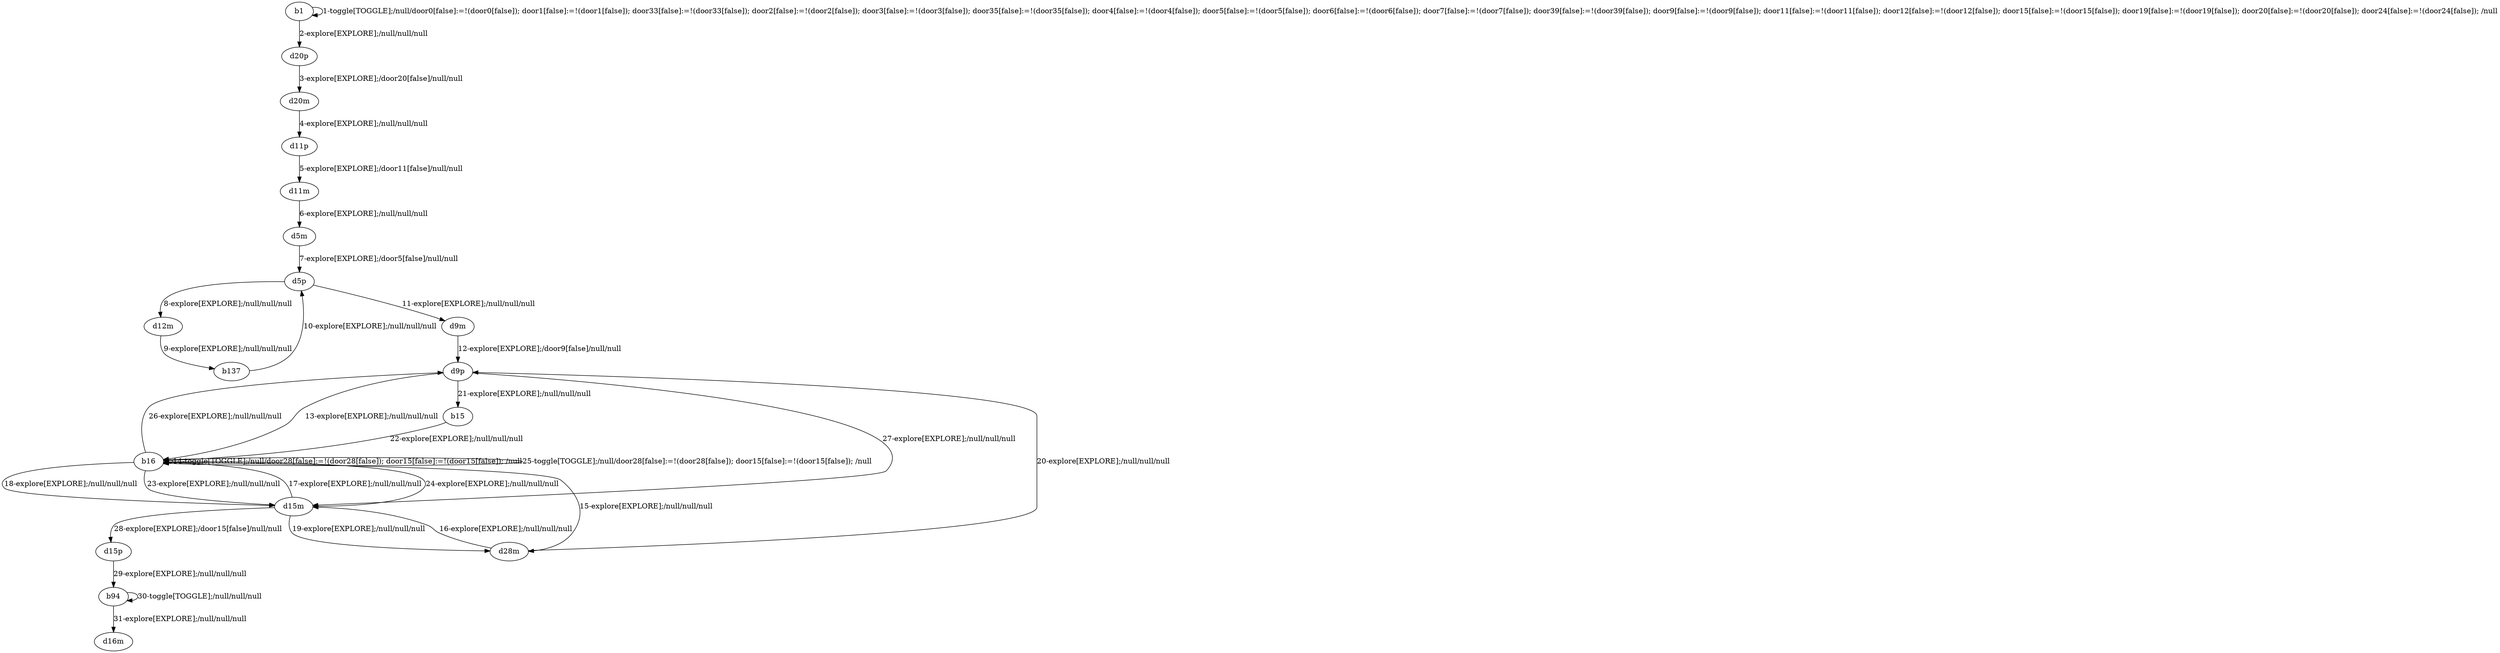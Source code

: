 # Total number of goals covered by this test: 2
# d9p --> d15m
# b94 --> b94

digraph g {
"b1" -> "b1" [label = "1-toggle[TOGGLE];/null/door0[false]:=!(door0[false]); door1[false]:=!(door1[false]); door33[false]:=!(door33[false]); door2[false]:=!(door2[false]); door3[false]:=!(door3[false]); door35[false]:=!(door35[false]); door4[false]:=!(door4[false]); door5[false]:=!(door5[false]); door6[false]:=!(door6[false]); door7[false]:=!(door7[false]); door39[false]:=!(door39[false]); door9[false]:=!(door9[false]); door11[false]:=!(door11[false]); door12[false]:=!(door12[false]); door15[false]:=!(door15[false]); door19[false]:=!(door19[false]); door20[false]:=!(door20[false]); door24[false]:=!(door24[false]); /null"];
"b1" -> "d20p" [label = "2-explore[EXPLORE];/null/null/null"];
"d20p" -> "d20m" [label = "3-explore[EXPLORE];/door20[false]/null/null"];
"d20m" -> "d11p" [label = "4-explore[EXPLORE];/null/null/null"];
"d11p" -> "d11m" [label = "5-explore[EXPLORE];/door11[false]/null/null"];
"d11m" -> "d5m" [label = "6-explore[EXPLORE];/null/null/null"];
"d5m" -> "d5p" [label = "7-explore[EXPLORE];/door5[false]/null/null"];
"d5p" -> "d12m" [label = "8-explore[EXPLORE];/null/null/null"];
"d12m" -> "b137" [label = "9-explore[EXPLORE];/null/null/null"];
"b137" -> "d5p" [label = "10-explore[EXPLORE];/null/null/null"];
"d5p" -> "d9m" [label = "11-explore[EXPLORE];/null/null/null"];
"d9m" -> "d9p" [label = "12-explore[EXPLORE];/door9[false]/null/null"];
"d9p" -> "b16" [label = "13-explore[EXPLORE];/null/null/null"];
"b16" -> "b16" [label = "14-toggle[TOGGLE];/null/door28[false]:=!(door28[false]); door15[false]:=!(door15[false]); /null"];
"b16" -> "d28m" [label = "15-explore[EXPLORE];/null/null/null"];
"d28m" -> "d15m" [label = "16-explore[EXPLORE];/null/null/null"];
"d15m" -> "b16" [label = "17-explore[EXPLORE];/null/null/null"];
"b16" -> "d15m" [label = "18-explore[EXPLORE];/null/null/null"];
"d15m" -> "d28m" [label = "19-explore[EXPLORE];/null/null/null"];
"d28m" -> "d9p" [label = "20-explore[EXPLORE];/null/null/null"];
"d9p" -> "b15" [label = "21-explore[EXPLORE];/null/null/null"];
"b15" -> "b16" [label = "22-explore[EXPLORE];/null/null/null"];
"b16" -> "d15m" [label = "23-explore[EXPLORE];/null/null/null"];
"d15m" -> "b16" [label = "24-explore[EXPLORE];/null/null/null"];
"b16" -> "b16" [label = "25-toggle[TOGGLE];/null/door28[false]:=!(door28[false]); door15[false]:=!(door15[false]); /null"];
"b16" -> "d9p" [label = "26-explore[EXPLORE];/null/null/null"];
"d9p" -> "d15m" [label = "27-explore[EXPLORE];/null/null/null"];
"d15m" -> "d15p" [label = "28-explore[EXPLORE];/door15[false]/null/null"];
"d15p" -> "b94" [label = "29-explore[EXPLORE];/null/null/null"];
"b94" -> "b94" [label = "30-toggle[TOGGLE];/null/null/null"];
"b94" -> "d16m" [label = "31-explore[EXPLORE];/null/null/null"];
}